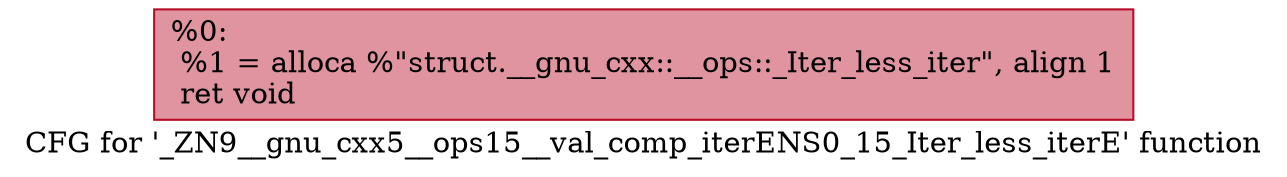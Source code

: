digraph "CFG for '_ZN9__gnu_cxx5__ops15__val_comp_iterENS0_15_Iter_less_iterE' function" {
	label="CFG for '_ZN9__gnu_cxx5__ops15__val_comp_iterENS0_15_Iter_less_iterE' function";

	Node0x5620e950bfb0 [shape=record,color="#b70d28ff", style=filled, fillcolor="#b70d2870",label="{%0:\l  %1 = alloca %\"struct.__gnu_cxx::__ops::_Iter_less_iter\", align 1\l  ret void\l}"];
}
